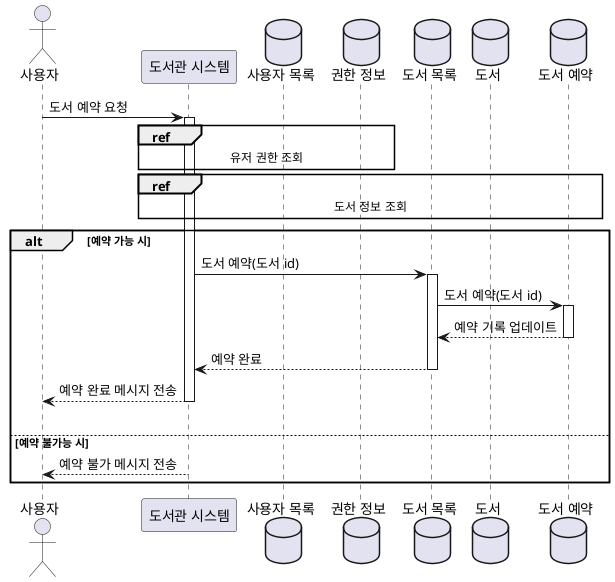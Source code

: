@startuml

autoactivate on

actor 사용자
participant "도서관 시스템" as system
database "사용자 목록" as users
database "권한 정보" as permissions
database "도서 목록" as books
database "도서" as book
database "도서 예약" as records

사용자 -> system: 도서 예약 요청

ref over system, users, permissions : 유저 권한 조회
ref over system, users, records : 도서 정보 조회

alt 예약 가능 시
system -> books: 도서 예약(도서 id)
books -> records : 도서 예약(도서 id)
records --> books : 예약 기록 업데이트
books --> system: 예약 완료
system --> 사용자: 예약 완료 메시지 전송
|||
else 예약 불가능 시
system --> 사용자: 예약 불가 메시지 전송
end

@enduml